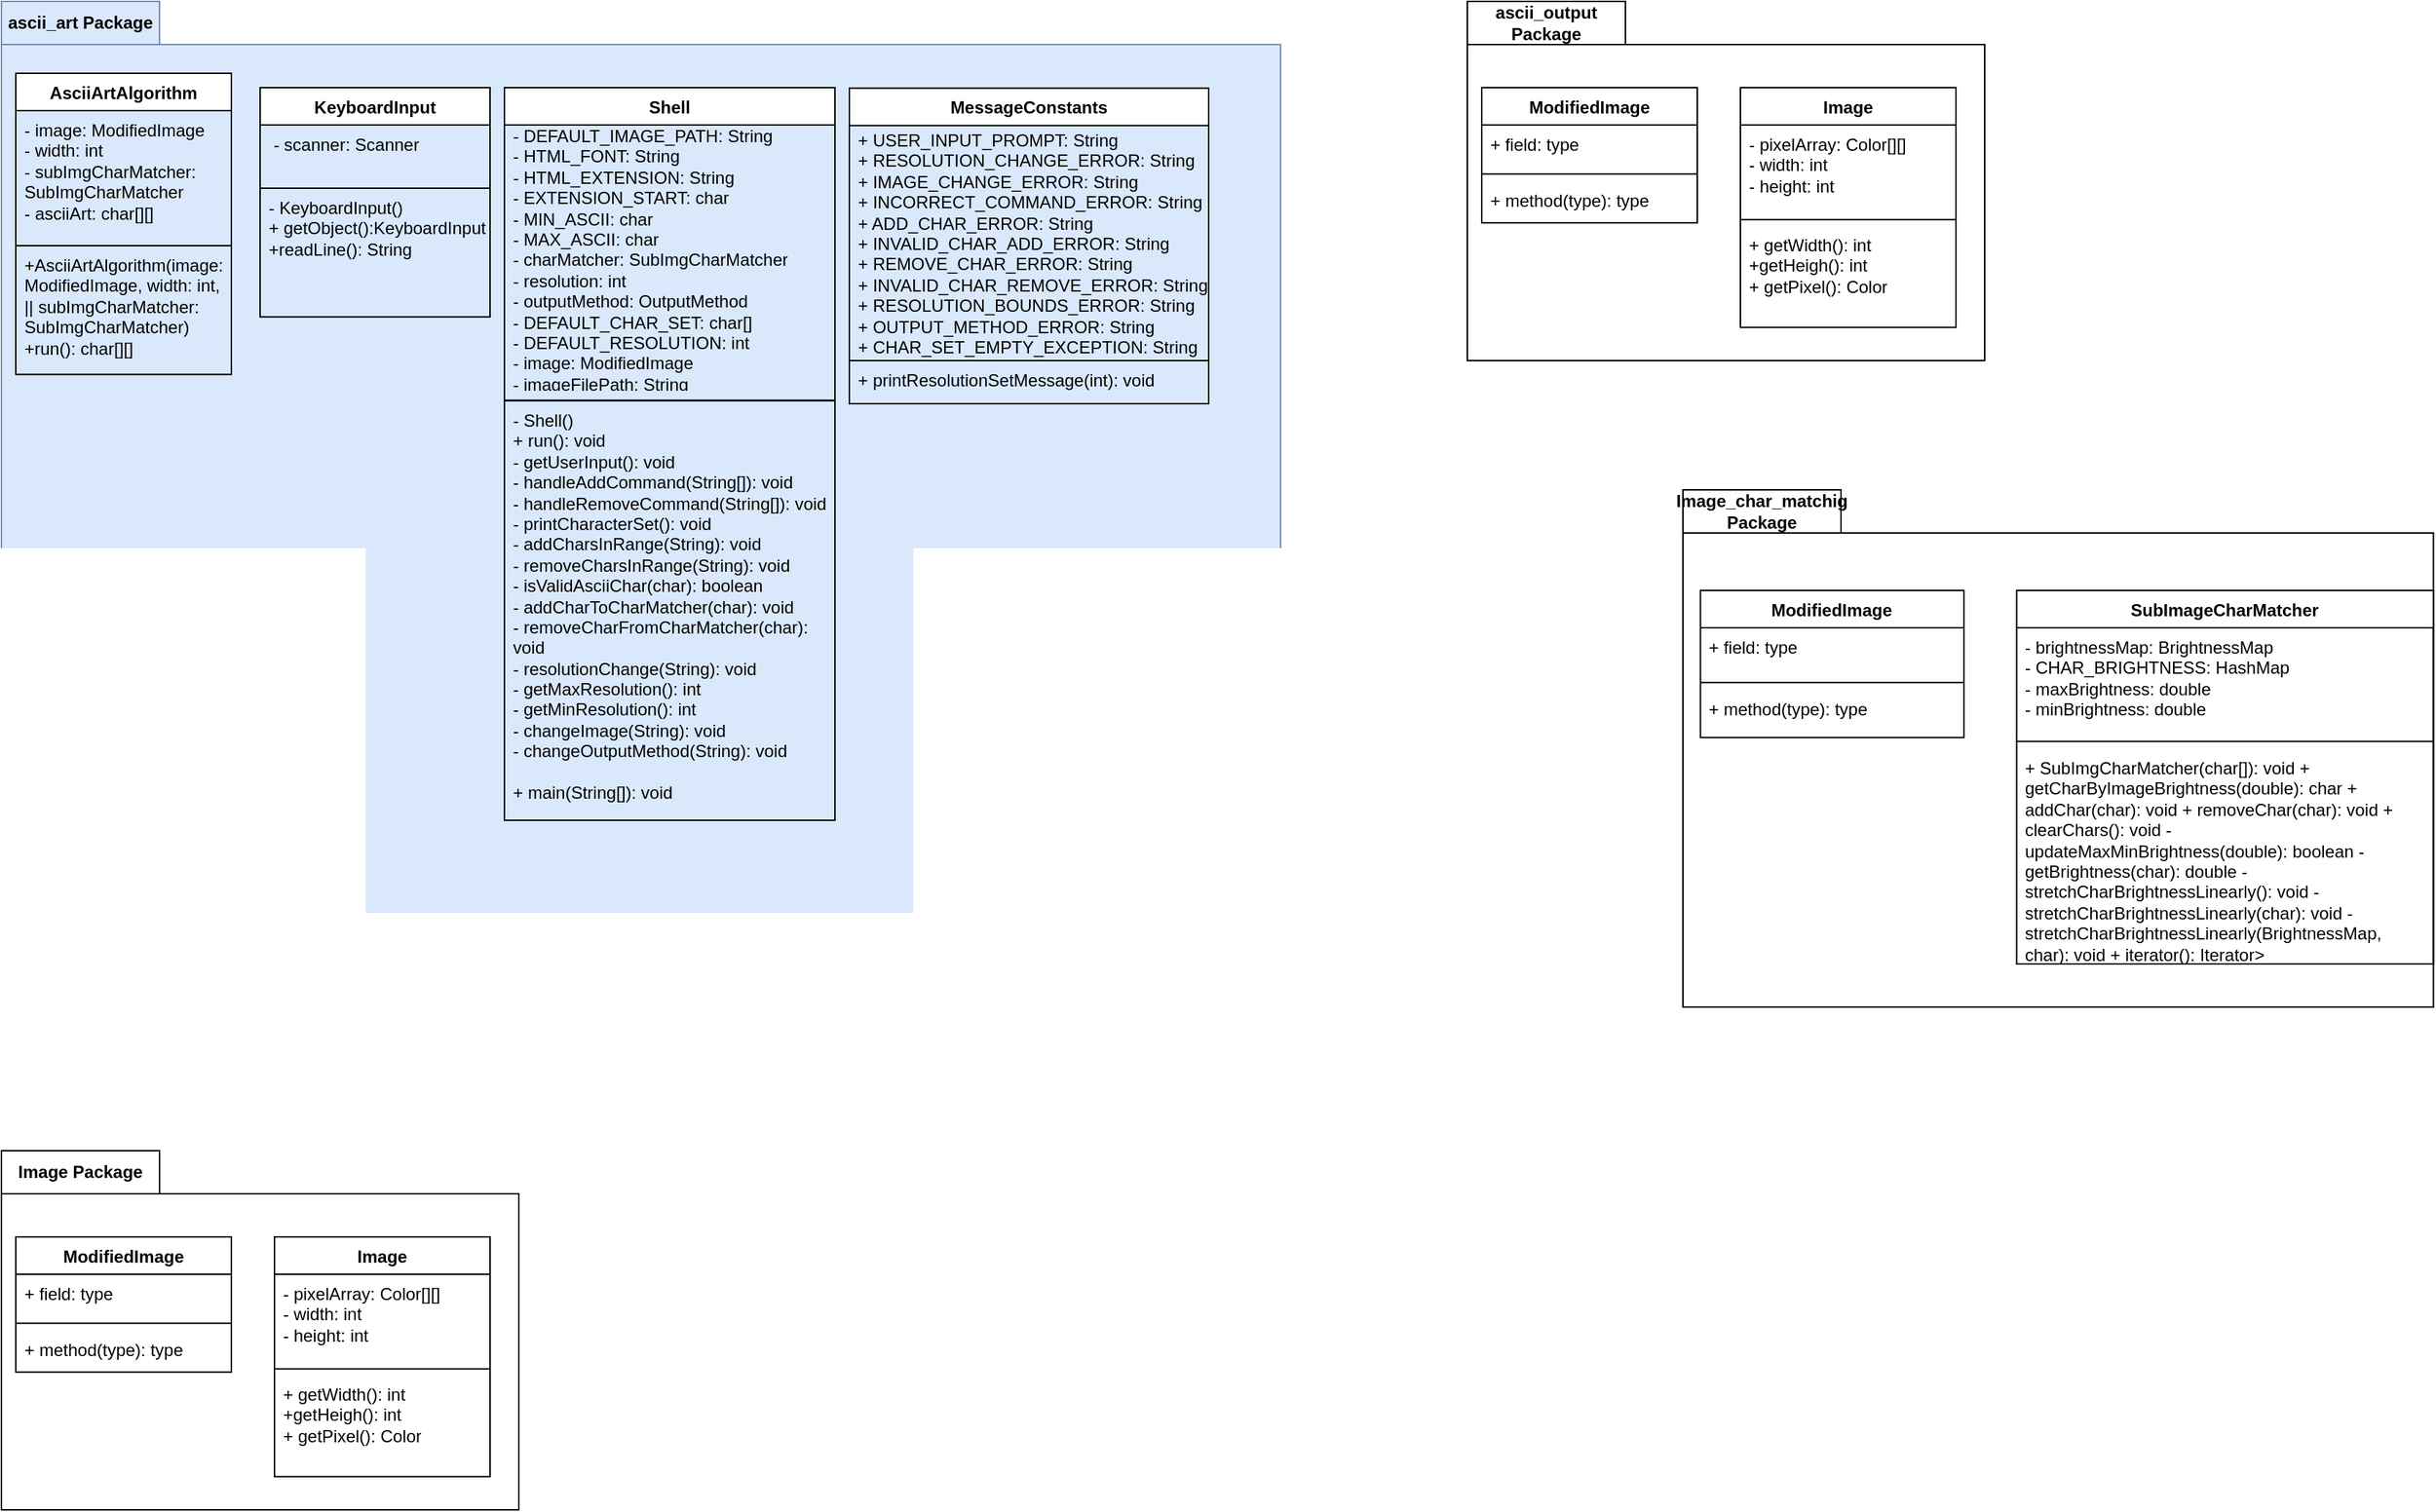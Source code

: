 <mxfile version="24.0.0" type="github">
  <diagram name="‫עמוד-1‬" id="9FOxikn_2bk7BjKEbO-x">
    <mxGraphModel dx="1400" dy="775" grid="1" gridSize="10" guides="1" tooltips="1" connect="1" arrows="1" fold="1" page="1" pageScale="1" pageWidth="827" pageHeight="1169" math="0" shadow="0">
      <root>
        <mxCell id="0" />
        <mxCell id="1" parent="0" />
        <mxCell id="Vb6RsHlkbNNhMtVp6kEj-1" value="ascii_art Package" style="shape=folder;fontStyle=1;tabWidth=110;tabHeight=30;tabPosition=left;html=1;boundedLbl=1;labelInHeader=1;container=1;collapsible=0;whiteSpace=wrap;fillColor=#dae8fc;strokeColor=#6c8ebf;" parent="1" vertex="1">
          <mxGeometry width="890" height="680" as="geometry" />
        </mxCell>
        <mxCell id="Vb6RsHlkbNNhMtVp6kEj-2" value="" style="html=1;strokeColor=none;resizeWidth=1;resizeHeight=1;fillColor=none;part=1;connectable=0;allowArrows=0;deletable=0;whiteSpace=wrap;" parent="Vb6RsHlkbNNhMtVp6kEj-1" vertex="1">
          <mxGeometry width="830" height="434.25" relative="1" as="geometry">
            <mxPoint y="30" as="offset" />
          </mxGeometry>
        </mxCell>
        <mxCell id="xFL0W7bVsGVKbV0ON2sQ-82" value="MessageConstants" style="swimlane;fontStyle=1;align=center;verticalAlign=top;childLayout=stackLayout;horizontal=1;startSize=26;horizontalStack=0;resizeParent=1;resizeParentMax=0;resizeLast=0;collapsible=1;marginBottom=0;whiteSpace=wrap;html=1;container=0;" vertex="1" parent="Vb6RsHlkbNNhMtVp6kEj-1">
          <mxGeometry x="590" y="60.38" width="250" height="189.62" as="geometry">
            <mxRectangle x="210" y="300" width="100" height="30" as="alternateBounds" />
          </mxGeometry>
        </mxCell>
        <mxCell id="xFL0W7bVsGVKbV0ON2sQ-83" value=" + USER_INPUT_PROMPT: String                                    &#xa; + RESOLUTION_CHANGE_ERROR: String                              &#xa; + IMAGE_CHANGE_ERROR: String                                   &#xa; + INCORRECT_COMMAND_ERROR: String                              &#xa; + ADD_CHAR_ERROR: String                                       &#xa; + INVALID_CHAR_ADD_ERROR: String                               &#xa; + REMOVE_CHAR_ERROR: String                                    &#xa; + INVALID_CHAR_REMOVE_ERROR: String                            &#xa; + RESOLUTION_BOUNDS_ERROR: String                              &#xa; + OUTPUT_METHOD_ERROR: String                                  &#xa; + CHAR_SET_EMPTY_EXCEPTION: String &#xa;                         " style="text;strokeColor=none;fillColor=none;align=left;verticalAlign=top;spacingLeft=4;spacingRight=4;overflow=hidden;rotatable=0;points=[[0,0.5],[1,0.5]];portConstraint=eastwest;whiteSpace=wrap;html=1;" vertex="1" parent="Vb6RsHlkbNNhMtVp6kEj-1">
          <mxGeometry x="590" y="83" width="300" height="188.45" as="geometry" />
        </mxCell>
        <mxCell id="xFL0W7bVsGVKbV0ON2sQ-84" value=" + printResolutionSetMessage(int): void                         &#xa;" style="rounded=0;whiteSpace=wrap;html=1;align=left;verticalAlign=top;spacingLeft=4;spacingRight=4;fillColor=none;gradientColor=none;" vertex="1" parent="Vb6RsHlkbNNhMtVp6kEj-1">
          <mxGeometry x="590" y="250" width="250" height="30" as="geometry" />
        </mxCell>
        <mxCell id="xFL0W7bVsGVKbV0ON2sQ-22" value="Image Package" style="shape=folder;fontStyle=1;tabWidth=110;tabHeight=30;tabPosition=left;html=1;boundedLbl=1;labelInHeader=1;container=1;collapsible=0;whiteSpace=wrap;" vertex="1" parent="1">
          <mxGeometry y="800" width="360" height="250" as="geometry" />
        </mxCell>
        <mxCell id="xFL0W7bVsGVKbV0ON2sQ-23" value="" style="html=1;strokeColor=none;resizeWidth=1;resizeHeight=1;fillColor=none;part=1;connectable=0;allowArrows=0;deletable=0;whiteSpace=wrap;" vertex="1" parent="xFL0W7bVsGVKbV0ON2sQ-22">
          <mxGeometry width="348.75" height="175.0" relative="1" as="geometry">
            <mxPoint y="30" as="offset" />
          </mxGeometry>
        </mxCell>
        <mxCell id="xFL0W7bVsGVKbV0ON2sQ-24" value="ModifiedImage" style="swimlane;fontStyle=1;align=center;verticalAlign=top;childLayout=stackLayout;horizontal=1;startSize=26;horizontalStack=0;resizeParent=1;resizeParentMax=0;resizeLast=0;collapsible=1;marginBottom=0;whiteSpace=wrap;html=1;" vertex="1" parent="xFL0W7bVsGVKbV0ON2sQ-22">
          <mxGeometry x="10" y="60" width="150" height="94.182" as="geometry">
            <mxRectangle x="210" y="300" width="100" height="30" as="alternateBounds" />
          </mxGeometry>
        </mxCell>
        <mxCell id="xFL0W7bVsGVKbV0ON2sQ-25" value="+ field: type" style="text;strokeColor=none;fillColor=none;align=left;verticalAlign=top;spacingLeft=4;spacingRight=4;overflow=hidden;rotatable=0;points=[[0,0.5],[1,0.5]];portConstraint=eastwest;whiteSpace=wrap;html=1;" vertex="1" parent="xFL0W7bVsGVKbV0ON2sQ-24">
          <mxGeometry y="26" width="150" height="29.545" as="geometry" />
        </mxCell>
        <mxCell id="xFL0W7bVsGVKbV0ON2sQ-26" value="" style="line;strokeWidth=1;fillColor=none;align=left;verticalAlign=middle;spacingTop=-1;spacingLeft=3;spacingRight=3;rotatable=0;labelPosition=right;points=[];portConstraint=eastwest;strokeColor=inherit;" vertex="1" parent="xFL0W7bVsGVKbV0ON2sQ-24">
          <mxGeometry y="55.545" width="150" height="9.091" as="geometry" />
        </mxCell>
        <mxCell id="xFL0W7bVsGVKbV0ON2sQ-27" value="+ method(type): type" style="text;strokeColor=none;fillColor=none;align=left;verticalAlign=top;spacingLeft=4;spacingRight=4;overflow=hidden;rotatable=0;points=[[0,0.5],[1,0.5]];portConstraint=eastwest;whiteSpace=wrap;html=1;" vertex="1" parent="xFL0W7bVsGVKbV0ON2sQ-24">
          <mxGeometry y="64.636" width="150" height="29.545" as="geometry" />
        </mxCell>
        <mxCell id="xFL0W7bVsGVKbV0ON2sQ-28" value="Image" style="swimlane;fontStyle=1;align=center;verticalAlign=top;childLayout=stackLayout;horizontal=1;startSize=26;horizontalStack=0;resizeParent=1;resizeParentMax=0;resizeLast=0;collapsible=1;marginBottom=0;whiteSpace=wrap;html=1;" vertex="1" parent="xFL0W7bVsGVKbV0ON2sQ-22">
          <mxGeometry x="190" y="60" width="150" height="166.909" as="geometry" />
        </mxCell>
        <mxCell id="xFL0W7bVsGVKbV0ON2sQ-29" value="- pixelArray: Color[][]&lt;br&gt;- width: int&lt;br&gt;- height: int" style="text;strokeColor=none;fillColor=none;align=left;verticalAlign=top;spacingLeft=4;spacingRight=4;overflow=hidden;rotatable=0;points=[[0,0.5],[1,0.5]];portConstraint=eastwest;whiteSpace=wrap;html=1;" vertex="1" parent="xFL0W7bVsGVKbV0ON2sQ-28">
          <mxGeometry y="26" width="150" height="61.364" as="geometry" />
        </mxCell>
        <mxCell id="xFL0W7bVsGVKbV0ON2sQ-30" value="" style="line;strokeWidth=1;fillColor=none;align=left;verticalAlign=middle;spacingTop=-1;spacingLeft=3;spacingRight=3;rotatable=0;labelPosition=right;points=[];portConstraint=eastwest;strokeColor=inherit;" vertex="1" parent="xFL0W7bVsGVKbV0ON2sQ-28">
          <mxGeometry y="87.364" width="150" height="9.091" as="geometry" />
        </mxCell>
        <mxCell id="xFL0W7bVsGVKbV0ON2sQ-31" value="+ getWidth(): int&lt;br&gt;+getHeigh(): int&lt;br&gt;+ getPixel(): Color" style="text;strokeColor=none;fillColor=none;align=left;verticalAlign=top;spacingLeft=4;spacingRight=4;overflow=hidden;rotatable=0;points=[[0,0.5],[1,0.5]];portConstraint=eastwest;whiteSpace=wrap;html=1;" vertex="1" parent="xFL0W7bVsGVKbV0ON2sQ-28">
          <mxGeometry y="96.455" width="150" height="70.455" as="geometry" />
        </mxCell>
        <mxCell id="xFL0W7bVsGVKbV0ON2sQ-32" value="ascii_output Package" style="shape=folder;fontStyle=1;tabWidth=110;tabHeight=30;tabPosition=left;html=1;boundedLbl=1;labelInHeader=1;container=1;collapsible=0;whiteSpace=wrap;" vertex="1" parent="1">
          <mxGeometry x="1020" width="360" height="250" as="geometry" />
        </mxCell>
        <mxCell id="xFL0W7bVsGVKbV0ON2sQ-33" value="" style="html=1;strokeColor=none;resizeWidth=1;resizeHeight=1;fillColor=none;part=1;connectable=0;allowArrows=0;deletable=0;whiteSpace=wrap;" vertex="1" parent="xFL0W7bVsGVKbV0ON2sQ-32">
          <mxGeometry width="348.75" height="175.0" relative="1" as="geometry">
            <mxPoint y="30" as="offset" />
          </mxGeometry>
        </mxCell>
        <mxCell id="xFL0W7bVsGVKbV0ON2sQ-34" value="ModifiedImage" style="swimlane;fontStyle=1;align=center;verticalAlign=top;childLayout=stackLayout;horizontal=1;startSize=26;horizontalStack=0;resizeParent=1;resizeParentMax=0;resizeLast=0;collapsible=1;marginBottom=0;whiteSpace=wrap;html=1;" vertex="1" parent="xFL0W7bVsGVKbV0ON2sQ-32">
          <mxGeometry x="10" y="60" width="150" height="94.182" as="geometry">
            <mxRectangle x="210" y="300" width="100" height="30" as="alternateBounds" />
          </mxGeometry>
        </mxCell>
        <mxCell id="xFL0W7bVsGVKbV0ON2sQ-35" value="+ field: type" style="text;strokeColor=none;fillColor=none;align=left;verticalAlign=top;spacingLeft=4;spacingRight=4;overflow=hidden;rotatable=0;points=[[0,0.5],[1,0.5]];portConstraint=eastwest;whiteSpace=wrap;html=1;" vertex="1" parent="xFL0W7bVsGVKbV0ON2sQ-34">
          <mxGeometry y="26" width="150" height="29.545" as="geometry" />
        </mxCell>
        <mxCell id="xFL0W7bVsGVKbV0ON2sQ-36" value="" style="line;strokeWidth=1;fillColor=none;align=left;verticalAlign=middle;spacingTop=-1;spacingLeft=3;spacingRight=3;rotatable=0;labelPosition=right;points=[];portConstraint=eastwest;strokeColor=inherit;" vertex="1" parent="xFL0W7bVsGVKbV0ON2sQ-34">
          <mxGeometry y="55.545" width="150" height="9.091" as="geometry" />
        </mxCell>
        <mxCell id="xFL0W7bVsGVKbV0ON2sQ-37" value="+ method(type): type" style="text;strokeColor=none;fillColor=none;align=left;verticalAlign=top;spacingLeft=4;spacingRight=4;overflow=hidden;rotatable=0;points=[[0,0.5],[1,0.5]];portConstraint=eastwest;whiteSpace=wrap;html=1;" vertex="1" parent="xFL0W7bVsGVKbV0ON2sQ-34">
          <mxGeometry y="64.636" width="150" height="29.545" as="geometry" />
        </mxCell>
        <mxCell id="xFL0W7bVsGVKbV0ON2sQ-38" value="Image" style="swimlane;fontStyle=1;align=center;verticalAlign=top;childLayout=stackLayout;horizontal=1;startSize=26;horizontalStack=0;resizeParent=1;resizeParentMax=0;resizeLast=0;collapsible=1;marginBottom=0;whiteSpace=wrap;html=1;" vertex="1" parent="xFL0W7bVsGVKbV0ON2sQ-32">
          <mxGeometry x="190" y="60" width="150" height="166.909" as="geometry" />
        </mxCell>
        <mxCell id="xFL0W7bVsGVKbV0ON2sQ-39" value="- pixelArray: Color[][]&lt;br&gt;- width: int&lt;br&gt;- height: int" style="text;strokeColor=none;fillColor=none;align=left;verticalAlign=top;spacingLeft=4;spacingRight=4;overflow=hidden;rotatable=0;points=[[0,0.5],[1,0.5]];portConstraint=eastwest;whiteSpace=wrap;html=1;" vertex="1" parent="xFL0W7bVsGVKbV0ON2sQ-38">
          <mxGeometry y="26" width="150" height="61.364" as="geometry" />
        </mxCell>
        <mxCell id="xFL0W7bVsGVKbV0ON2sQ-40" value="" style="line;strokeWidth=1;fillColor=none;align=left;verticalAlign=middle;spacingTop=-1;spacingLeft=3;spacingRight=3;rotatable=0;labelPosition=right;points=[];portConstraint=eastwest;strokeColor=inherit;" vertex="1" parent="xFL0W7bVsGVKbV0ON2sQ-38">
          <mxGeometry y="87.364" width="150" height="9.091" as="geometry" />
        </mxCell>
        <mxCell id="xFL0W7bVsGVKbV0ON2sQ-41" value="+ getWidth(): int&lt;br&gt;+getHeigh(): int&lt;br&gt;+ getPixel(): Color" style="text;strokeColor=none;fillColor=none;align=left;verticalAlign=top;spacingLeft=4;spacingRight=4;overflow=hidden;rotatable=0;points=[[0,0.5],[1,0.5]];portConstraint=eastwest;whiteSpace=wrap;html=1;" vertex="1" parent="xFL0W7bVsGVKbV0ON2sQ-38">
          <mxGeometry y="96.455" width="150" height="70.455" as="geometry" />
        </mxCell>
        <mxCell id="xFL0W7bVsGVKbV0ON2sQ-42" value="Image_char_matchig Package" style="shape=folder;fontStyle=1;tabWidth=110;tabHeight=30;tabPosition=left;html=1;boundedLbl=1;labelInHeader=1;container=1;collapsible=0;whiteSpace=wrap;" vertex="1" parent="1">
          <mxGeometry x="1170" y="340" width="522.22" height="360.002" as="geometry" />
        </mxCell>
        <mxCell id="xFL0W7bVsGVKbV0ON2sQ-43" value="" style="html=1;strokeColor=none;resizeWidth=1;resizeHeight=1;fillColor=none;part=1;connectable=0;allowArrows=0;deletable=0;whiteSpace=wrap;" vertex="1" parent="xFL0W7bVsGVKbV0ON2sQ-42">
          <mxGeometry width="426.25" height="196.0" relative="1" as="geometry">
            <mxPoint y="30" as="offset" />
          </mxGeometry>
        </mxCell>
        <mxCell id="xFL0W7bVsGVKbV0ON2sQ-44" value="ModifiedImage" style="swimlane;fontStyle=1;align=center;verticalAlign=top;childLayout=stackLayout;horizontal=1;startSize=26;horizontalStack=0;resizeParent=1;resizeParentMax=0;resizeLast=0;collapsible=1;marginBottom=0;whiteSpace=wrap;html=1;" vertex="1" parent="xFL0W7bVsGVKbV0ON2sQ-42">
          <mxGeometry x="12.22" y="70" width="183.33" height="102.364" as="geometry">
            <mxRectangle x="210" y="300" width="100" height="30" as="alternateBounds" />
          </mxGeometry>
        </mxCell>
        <mxCell id="xFL0W7bVsGVKbV0ON2sQ-45" value="+ field: type" style="text;strokeColor=none;fillColor=none;align=left;verticalAlign=top;spacingLeft=4;spacingRight=4;overflow=hidden;rotatable=0;points=[[0,0.5],[1,0.5]];portConstraint=eastwest;whiteSpace=wrap;html=1;" vertex="1" parent="xFL0W7bVsGVKbV0ON2sQ-44">
          <mxGeometry y="26" width="183.33" height="33.091" as="geometry" />
        </mxCell>
        <mxCell id="xFL0W7bVsGVKbV0ON2sQ-46" value="" style="line;strokeWidth=1;fillColor=none;align=left;verticalAlign=middle;spacingTop=-1;spacingLeft=3;spacingRight=3;rotatable=0;labelPosition=right;points=[];portConstraint=eastwest;strokeColor=inherit;" vertex="1" parent="xFL0W7bVsGVKbV0ON2sQ-44">
          <mxGeometry y="59.091" width="183.33" height="10.182" as="geometry" />
        </mxCell>
        <mxCell id="xFL0W7bVsGVKbV0ON2sQ-47" value="+ method(type): type" style="text;strokeColor=none;fillColor=none;align=left;verticalAlign=top;spacingLeft=4;spacingRight=4;overflow=hidden;rotatable=0;points=[[0,0.5],[1,0.5]];portConstraint=eastwest;whiteSpace=wrap;html=1;" vertex="1" parent="xFL0W7bVsGVKbV0ON2sQ-44">
          <mxGeometry y="69.273" width="183.33" height="33.091" as="geometry" />
        </mxCell>
        <mxCell id="xFL0W7bVsGVKbV0ON2sQ-48" value="SubImageCharMatcher" style="swimlane;fontStyle=1;align=center;verticalAlign=top;childLayout=stackLayout;horizontal=1;startSize=26;horizontalStack=0;resizeParent=1;resizeParentMax=0;resizeLast=0;collapsible=1;marginBottom=0;whiteSpace=wrap;html=1;" vertex="1" parent="xFL0W7bVsGVKbV0ON2sQ-42">
          <mxGeometry x="232.22" y="70" width="290" height="260.002" as="geometry" />
        </mxCell>
        <mxCell id="xFL0W7bVsGVKbV0ON2sQ-49" value=" - brightnessMap: BrightnessMap                                    &#xa; - CHAR_BRIGHTNESS: HashMap&lt;Character, Double&gt;                     &#xa; - maxBrightness: double                                           &#xa; - minBrightness: double  " style="text;strokeColor=none;fillColor=none;align=left;verticalAlign=top;spacingLeft=4;spacingRight=4;overflow=hidden;rotatable=0;points=[[0,0.5],[1,0.5]];portConstraint=eastwest;whiteSpace=wrap;html=1;" vertex="1" parent="xFL0W7bVsGVKbV0ON2sQ-48">
          <mxGeometry y="26" width="290" height="74" as="geometry" />
        </mxCell>
        <mxCell id="xFL0W7bVsGVKbV0ON2sQ-50" value="" style="line;strokeWidth=1;fillColor=none;align=left;verticalAlign=middle;spacingTop=-1;spacingLeft=3;spacingRight=3;rotatable=0;labelPosition=right;points=[];portConstraint=eastwest;strokeColor=inherit;" vertex="1" parent="xFL0W7bVsGVKbV0ON2sQ-48">
          <mxGeometry y="100" width="290" height="10.182" as="geometry" />
        </mxCell>
        <mxCell id="xFL0W7bVsGVKbV0ON2sQ-51" value=" + SubImgCharMatcher(char[]): void                                 + getCharByImageBrightness(double): char                           + addChar(char): void                                              + removeChar(char): void                                           + clearChars(): void                                               - updateMaxMinBrightness(double): boolean                         - getBrightness(char): double                                     - stretchCharBrightnessLinearly(): void                            - stretchCharBrightnessLinearly(char): void                        - stretchCharBrightnessLinearly(BrightnessMap, char): void         + iterator(): Iterator&lt;SimpleEntry&lt;Character, Double&gt;&gt; " style="text;strokeColor=none;fillColor=none;align=left;verticalAlign=top;spacingLeft=4;spacingRight=4;overflow=hidden;rotatable=0;points=[[0,0.5],[1,0.5]];portConstraint=eastwest;whiteSpace=wrap;html=1;" vertex="1" parent="xFL0W7bVsGVKbV0ON2sQ-48">
          <mxGeometry y="110.182" width="290" height="149.82" as="geometry" />
        </mxCell>
        <mxCell id="xFL0W7bVsGVKbV0ON2sQ-70" value="" style="group" vertex="1" connectable="0" parent="1">
          <mxGeometry x="10" y="49.96" width="150" height="209.68" as="geometry" />
        </mxCell>
        <mxCell id="xFL0W7bVsGVKbV0ON2sQ-71" value="AsciiArtAlgorithm" style="swimlane;fontStyle=1;align=center;verticalAlign=top;childLayout=stackLayout;horizontal=1;startSize=26;horizontalStack=0;resizeParent=1;resizeParentMax=0;resizeLast=0;collapsible=1;marginBottom=0;whiteSpace=wrap;html=1;container=0;" vertex="1" parent="xFL0W7bVsGVKbV0ON2sQ-70">
          <mxGeometry width="150" height="120.08" as="geometry">
            <mxRectangle x="210" y="300" width="100" height="30" as="alternateBounds" />
          </mxGeometry>
        </mxCell>
        <mxCell id="xFL0W7bVsGVKbV0ON2sQ-72" value="+AsciiArtAlgorithm(image: ModifiedImage, width: int,      ||                      subImgCharMatcher: SubImgCharMatcher)&lt;br&gt;+run(): char[][] " style="rounded=0;whiteSpace=wrap;html=1;align=left;verticalAlign=top;spacingLeft=4;spacingRight=4;fillColor=none;gradientColor=none;container=0;" vertex="1" parent="xFL0W7bVsGVKbV0ON2sQ-70">
          <mxGeometry y="120.08" width="150" height="89.6" as="geometry" />
        </mxCell>
        <mxCell id="xFL0W7bVsGVKbV0ON2sQ-73" value="- image: ModifiedImage&lt;br&gt;- width: int&amp;nbsp;&lt;br&gt;- subImgCharMatcher: SubImgCharMatcher&amp;nbsp;&lt;div&gt;- asciiArt: char[][]&lt;/div&gt;" style="text;strokeColor=none;fillColor=none;align=left;verticalAlign=top;spacingLeft=4;spacingRight=4;overflow=hidden;rotatable=0;points=[[0,0.5],[1,0.5]];portConstraint=eastwest;whiteSpace=wrap;html=1;" vertex="1" parent="xFL0W7bVsGVKbV0ON2sQ-70">
          <mxGeometry y="26" width="150" height="94.08" as="geometry" />
        </mxCell>
        <mxCell id="xFL0W7bVsGVKbV0ON2sQ-74" value="" style="group" vertex="1" connectable="0" parent="1">
          <mxGeometry x="180" y="60" width="160" height="159.6" as="geometry" />
        </mxCell>
        <mxCell id="xFL0W7bVsGVKbV0ON2sQ-75" value="- KeyboardInput()&lt;br&gt;+&amp;nbsp;getObject():KeyboardInput&amp;nbsp; +readLine(): String&amp;nbsp; &amp;nbsp;&amp;nbsp;" style="rounded=0;whiteSpace=wrap;html=1;align=left;verticalAlign=top;spacingLeft=4;spacingRight=4;fillColor=none;gradientColor=none;" vertex="1" parent="xFL0W7bVsGVKbV0ON2sQ-74">
          <mxGeometry y="70" width="160" height="89.6" as="geometry" />
        </mxCell>
        <mxCell id="xFL0W7bVsGVKbV0ON2sQ-76" value="&lt;span style=&quot;text-align: left;&quot;&gt;KeyboardInput&lt;/span&gt;" style="swimlane;fontStyle=1;align=center;verticalAlign=top;childLayout=stackLayout;horizontal=1;startSize=26;horizontalStack=0;resizeParent=1;resizeParentMax=0;resizeLast=0;collapsible=1;marginBottom=0;whiteSpace=wrap;html=1;" vertex="1" parent="xFL0W7bVsGVKbV0ON2sQ-74">
          <mxGeometry width="160" height="70" as="geometry">
            <mxRectangle x="210" y="300" width="100" height="30" as="alternateBounds" />
          </mxGeometry>
        </mxCell>
        <mxCell id="xFL0W7bVsGVKbV0ON2sQ-77" value="&amp;nbsp;- scanner: Scanner&amp;nbsp;&amp;nbsp;" style="text;strokeColor=none;fillColor=none;align=left;verticalAlign=top;spacingLeft=4;spacingRight=4;overflow=hidden;rotatable=0;points=[[0,0.5],[1,0.5]];portConstraint=eastwest;whiteSpace=wrap;html=1;" vertex="1" parent="xFL0W7bVsGVKbV0ON2sQ-76">
          <mxGeometry y="26" width="160" height="44" as="geometry" />
        </mxCell>
        <mxCell id="xFL0W7bVsGVKbV0ON2sQ-78" value="" style="group" vertex="1" connectable="0" parent="1">
          <mxGeometry x="350" y="60" width="230" height="380" as="geometry" />
        </mxCell>
        <mxCell id="xFL0W7bVsGVKbV0ON2sQ-79" value="Shell" style="swimlane;fontStyle=1;align=center;verticalAlign=top;childLayout=stackLayout;horizontal=1;startSize=26;horizontalStack=0;resizeParent=1;resizeParentMax=0;resizeLast=0;collapsible=1;marginBottom=0;whiteSpace=wrap;html=1;container=0;" vertex="1" parent="xFL0W7bVsGVKbV0ON2sQ-78">
          <mxGeometry width="230.0" height="217.619" as="geometry">
            <mxRectangle x="210" y="300" width="100" height="30" as="alternateBounds" />
          </mxGeometry>
        </mxCell>
        <mxCell id="xFL0W7bVsGVKbV0ON2sQ-80" value=" - DEFAULT_IMAGE_PATH: String                                   &#xa; - HTML_FONT: String                                             &#xa; - HTML_EXTENSION: String                                        &#xa; - EXTENSION_START: char                                         &#xa; - MIN_ASCII: char                                               &#xa; - MAX_ASCII: char                                               &#xa; - charMatcher: SubImgCharMatcher                                &#xa; - resolution: int                                               &#xa; - outputMethod: OutputMethod                                    &#xa; - DEFAULT_CHAR_SET: char[]                                      &#xa; - DEFAULT_RESOLUTION: int                                       &#xa; - image: ModifiedImage                                          &#xa; - imageFilePath: String                                          &#xa;                         " style="text;strokeColor=none;fillColor=none;align=left;verticalAlign=top;spacingLeft=4;spacingRight=4;overflow=hidden;rotatable=0;points=[[0,0.5],[1,0.5]];portConstraint=eastwest;whiteSpace=wrap;html=1;" vertex="1" parent="1">
          <mxGeometry x="350" y="80" width="260" height="188.45" as="geometry" />
        </mxCell>
        <mxCell id="xFL0W7bVsGVKbV0ON2sQ-81" value="- Shell()                                                      &#xa; + run(): void                                                  &#xa; - getUserInput(): void                                          &#xa; - handleAddCommand(String[]): void                              &#xa; - handleRemoveCommand(String[]): void                           &#xa; - printCharacterSet(): void                                    &#xa; - addCharsInRange(String): void                                 &#xa; - removeCharsInRange(String): void                              &#xa; - isValidAsciiChar(char): boolean                               &#xa; - addCharToCharMatcher(char): void                              &#xa; - removeCharFromCharMatcher(char): void                         &#xa; - resolutionChange(String): void                                &#xa; - getMaxResolution(): int                                       &#xa; - getMinResolution(): int                                       &#xa; - changeImage(String): void                                     &#xa; - changeOutputMethod(String): void                              &#xa;                                                                &#xa; + main(String[]): void  " style="rounded=0;whiteSpace=wrap;html=1;align=left;verticalAlign=top;spacingLeft=4;spacingRight=4;fillColor=none;gradientColor=none;container=0;" vertex="1" parent="1">
          <mxGeometry x="350" y="278" width="230" height="292" as="geometry" />
        </mxCell>
      </root>
    </mxGraphModel>
  </diagram>
</mxfile>
